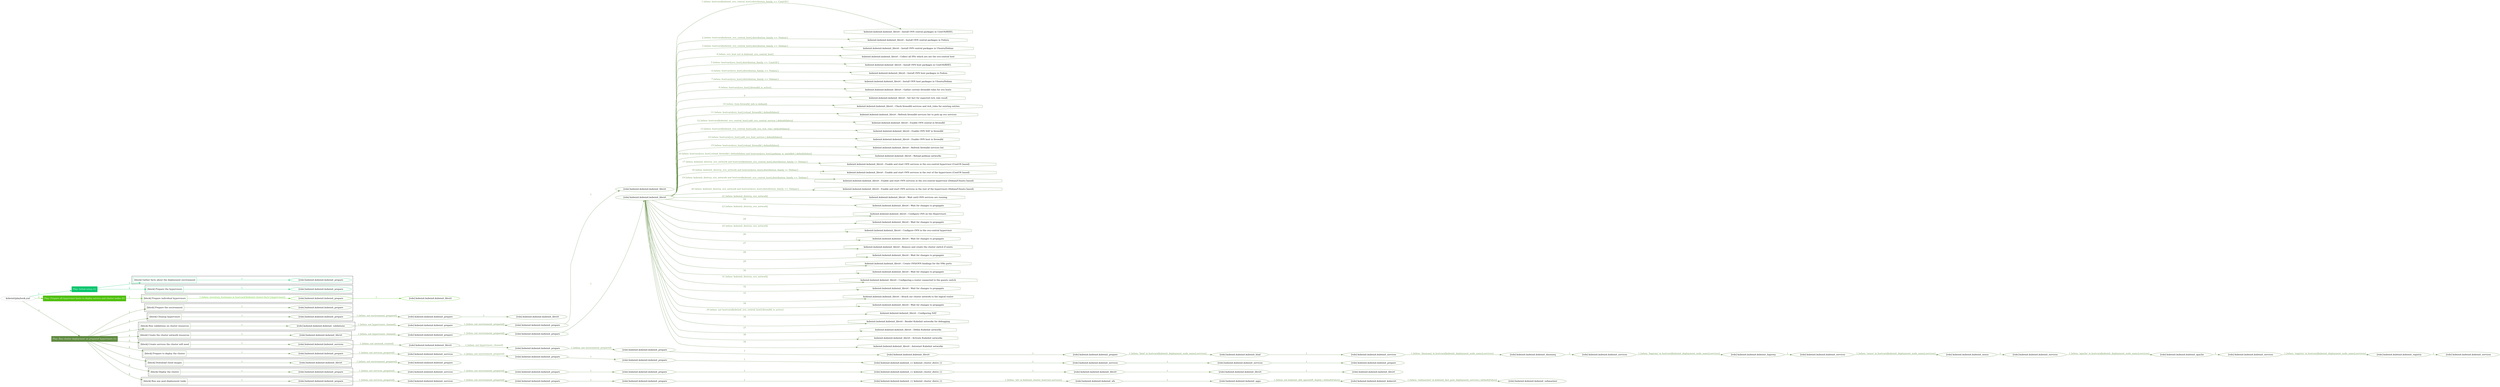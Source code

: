 digraph {
	graph [concentrate=true ordering=in rankdir=LR ratio=fill]
	edge [esep=5 sep=10]
	"kubeinit/playbook.yml" [id=root_node style=dotted]
	play_d3c96c09 [label="Play: Initial setup (1)" color="#07c56d" fontcolor="#ffffff" id=play_d3c96c09 shape=box style=filled tooltip=localhost]
	"kubeinit/playbook.yml" -> play_d3c96c09 [label="1 " color="#07c56d" fontcolor="#07c56d" id=edge_698575ff labeltooltip="1 " tooltip="1 "]
	subgraph "kubeinit.kubeinit.kubeinit_prepare" {
		role_464da377 [label="[role] kubeinit.kubeinit.kubeinit_prepare" color="#07c56d" id=role_464da377 tooltip="kubeinit.kubeinit.kubeinit_prepare"]
	}
	subgraph "kubeinit.kubeinit.kubeinit_prepare" {
		role_6f142856 [label="[role] kubeinit.kubeinit.kubeinit_prepare" color="#07c56d" id=role_6f142856 tooltip="kubeinit.kubeinit.kubeinit_prepare"]
	}
	subgraph "Play: Initial setup (1)" {
		play_d3c96c09 -> block_9b4b9b93 [label=1 color="#07c56d" fontcolor="#07c56d" id=edge_534a4431 labeltooltip=1 tooltip=1]
		subgraph cluster_block_9b4b9b93 {
			block_9b4b9b93 [label="[block] Gather facts about the deployment environment" color="#07c56d" id=block_9b4b9b93 labeltooltip="Gather facts about the deployment environment" shape=box tooltip="Gather facts about the deployment environment"]
			block_9b4b9b93 -> role_464da377 [label="1 " color="#07c56d" fontcolor="#07c56d" id=edge_f3578055 labeltooltip="1 " tooltip="1 "]
		}
		play_d3c96c09 -> block_495aad06 [label=2 color="#07c56d" fontcolor="#07c56d" id=edge_7556bae7 labeltooltip=2 tooltip=2]
		subgraph cluster_block_495aad06 {
			block_495aad06 [label="[block] Prepare the hypervisors" color="#07c56d" id=block_495aad06 labeltooltip="Prepare the hypervisors" shape=box tooltip="Prepare the hypervisors"]
			block_495aad06 -> role_6f142856 [label="1 " color="#07c56d" fontcolor="#07c56d" id=edge_bf11be8d labeltooltip="1 " tooltip="1 "]
		}
	}
	play_9e27793d [label="Play: Prepare all hypervisor hosts to deploy service and cluster nodes (0)" color="#4fc00c" fontcolor="#ffffff" id=play_9e27793d shape=box style=filled tooltip="Play: Prepare all hypervisor hosts to deploy service and cluster nodes (0)"]
	"kubeinit/playbook.yml" -> play_9e27793d [label="2 " color="#4fc00c" fontcolor="#4fc00c" id=edge_cb8678f6 labeltooltip="2 " tooltip="2 "]
	subgraph "kubeinit.kubeinit.kubeinit_libvirt" {
		role_50c7b80f [label="[role] kubeinit.kubeinit.kubeinit_libvirt" color="#4fc00c" id=role_50c7b80f tooltip="kubeinit.kubeinit.kubeinit_libvirt"]
	}
	subgraph "kubeinit.kubeinit.kubeinit_prepare" {
		role_7ae6b69f [label="[role] kubeinit.kubeinit.kubeinit_prepare" color="#4fc00c" id=role_7ae6b69f tooltip="kubeinit.kubeinit.kubeinit_prepare"]
		role_7ae6b69f -> role_50c7b80f [label="1 " color="#4fc00c" fontcolor="#4fc00c" id=edge_cd503cf6 labeltooltip="1 " tooltip="1 "]
	}
	subgraph "Play: Prepare all hypervisor hosts to deploy service and cluster nodes (0)" {
		play_9e27793d -> block_3cb17436 [label=1 color="#4fc00c" fontcolor="#4fc00c" id=edge_78605dc2 labeltooltip=1 tooltip=1]
		subgraph cluster_block_3cb17436 {
			block_3cb17436 [label="[block] Prepare individual hypervisors" color="#4fc00c" id=block_3cb17436 labeltooltip="Prepare individual hypervisors" shape=box tooltip="Prepare individual hypervisors"]
			block_3cb17436 -> role_7ae6b69f [label="1 [when: inventory_hostname in hostvars['kubeinit-cluster-facts'].hypervisors]" color="#4fc00c" fontcolor="#4fc00c" id=edge_bcc48883 labeltooltip="1 [when: inventory_hostname in hostvars['kubeinit-cluster-facts'].hypervisors]" tooltip="1 [when: inventory_hostname in hostvars['kubeinit-cluster-facts'].hypervisors]"]
		}
	}
	play_62de7cb2 [label="Play: Run cluster deployment on prepared hypervisors (1)" color="#608b41" fontcolor="#ffffff" id=play_62de7cb2 shape=box style=filled tooltip=localhost]
	"kubeinit/playbook.yml" -> play_62de7cb2 [label="3 " color="#608b41" fontcolor="#608b41" id=edge_e6ed038d labeltooltip="3 " tooltip="3 "]
	subgraph "kubeinit.kubeinit.kubeinit_prepare" {
		role_c208ab70 [label="[role] kubeinit.kubeinit.kubeinit_prepare" color="#608b41" id=role_c208ab70 tooltip="kubeinit.kubeinit.kubeinit_prepare"]
	}
	subgraph "kubeinit.kubeinit.kubeinit_libvirt" {
		role_90e8cf92 [label="[role] kubeinit.kubeinit.kubeinit_libvirt" color="#608b41" id=role_90e8cf92 tooltip="kubeinit.kubeinit.kubeinit_libvirt"]
	}
	subgraph "kubeinit.kubeinit.kubeinit_prepare" {
		role_bf225701 [label="[role] kubeinit.kubeinit.kubeinit_prepare" color="#608b41" id=role_bf225701 tooltip="kubeinit.kubeinit.kubeinit_prepare"]
		role_bf225701 -> role_90e8cf92 [label="1 " color="#608b41" fontcolor="#608b41" id=edge_6b809881 labeltooltip="1 " tooltip="1 "]
	}
	subgraph "kubeinit.kubeinit.kubeinit_prepare" {
		role_78480f6d [label="[role] kubeinit.kubeinit.kubeinit_prepare" color="#608b41" id=role_78480f6d tooltip="kubeinit.kubeinit.kubeinit_prepare"]
		role_78480f6d -> role_bf225701 [label="1 [when: not environment_prepared]" color="#608b41" fontcolor="#608b41" id=edge_2adfccd3 labeltooltip="1 [when: not environment_prepared]" tooltip="1 [when: not environment_prepared]"]
	}
	subgraph "kubeinit.kubeinit.kubeinit_libvirt" {
		role_34fc82ce [label="[role] kubeinit.kubeinit.kubeinit_libvirt" color="#608b41" id=role_34fc82ce tooltip="kubeinit.kubeinit.kubeinit_libvirt"]
	}
	subgraph "kubeinit.kubeinit.kubeinit_prepare" {
		role_61caec04 [label="[role] kubeinit.kubeinit.kubeinit_prepare" color="#608b41" id=role_61caec04 tooltip="kubeinit.kubeinit.kubeinit_prepare"]
		role_61caec04 -> role_34fc82ce [label="1 " color="#608b41" fontcolor="#608b41" id=edge_9a23e571 labeltooltip="1 " tooltip="1 "]
	}
	subgraph "kubeinit.kubeinit.kubeinit_prepare" {
		role_75617e47 [label="[role] kubeinit.kubeinit.kubeinit_prepare" color="#608b41" id=role_75617e47 tooltip="kubeinit.kubeinit.kubeinit_prepare"]
		role_75617e47 -> role_61caec04 [label="1 [when: not environment_prepared]" color="#608b41" fontcolor="#608b41" id=edge_679bfc54 labeltooltip="1 [when: not environment_prepared]" tooltip="1 [when: not environment_prepared]"]
	}
	subgraph "kubeinit.kubeinit.kubeinit_validations" {
		role_d13c2f7e [label="[role] kubeinit.kubeinit.kubeinit_validations" color="#608b41" id=role_d13c2f7e tooltip="kubeinit.kubeinit.kubeinit_validations"]
		role_d13c2f7e -> role_75617e47 [label="1 [when: not hypervisors_cleaned]" color="#608b41" fontcolor="#608b41" id=edge_7394a51c labeltooltip="1 [when: not hypervisors_cleaned]" tooltip="1 [when: not hypervisors_cleaned]"]
	}
	subgraph "kubeinit.kubeinit.kubeinit_libvirt" {
		role_ef6477b0 [label="[role] kubeinit.kubeinit.kubeinit_libvirt" color="#608b41" id=role_ef6477b0 tooltip="kubeinit.kubeinit.kubeinit_libvirt"]
		task_6555d2fd [label="kubeinit.kubeinit.kubeinit_libvirt : Install OVN central packages in CentOS/RHEL" color="#608b41" id=task_6555d2fd shape=octagon tooltip="kubeinit.kubeinit.kubeinit_libvirt : Install OVN central packages in CentOS/RHEL"]
		role_ef6477b0 -> task_6555d2fd [label="1 [when: hostvars[kubeinit_ovn_central_host].distribution_family == 'CentOS']" color="#608b41" fontcolor="#608b41" id=edge_b8205115 labeltooltip="1 [when: hostvars[kubeinit_ovn_central_host].distribution_family == 'CentOS']" tooltip="1 [when: hostvars[kubeinit_ovn_central_host].distribution_family == 'CentOS']"]
		task_002434c0 [label="kubeinit.kubeinit.kubeinit_libvirt : Install OVN central packages in Fedora" color="#608b41" id=task_002434c0 shape=octagon tooltip="kubeinit.kubeinit.kubeinit_libvirt : Install OVN central packages in Fedora"]
		role_ef6477b0 -> task_002434c0 [label="2 [when: hostvars[kubeinit_ovn_central_host].distribution_family == 'Fedora']" color="#608b41" fontcolor="#608b41" id=edge_14067a31 labeltooltip="2 [when: hostvars[kubeinit_ovn_central_host].distribution_family == 'Fedora']" tooltip="2 [when: hostvars[kubeinit_ovn_central_host].distribution_family == 'Fedora']"]
		task_b8700630 [label="kubeinit.kubeinit.kubeinit_libvirt : Install OVN central packages in Ubuntu/Debian" color="#608b41" id=task_b8700630 shape=octagon tooltip="kubeinit.kubeinit.kubeinit_libvirt : Install OVN central packages in Ubuntu/Debian"]
		role_ef6477b0 -> task_b8700630 [label="3 [when: hostvars[kubeinit_ovn_central_host].distribution_family == 'Debian']" color="#608b41" fontcolor="#608b41" id=edge_88f21c49 labeltooltip="3 [when: hostvars[kubeinit_ovn_central_host].distribution_family == 'Debian']" tooltip="3 [when: hostvars[kubeinit_ovn_central_host].distribution_family == 'Debian']"]
		task_8a0eef0d [label="kubeinit.kubeinit.kubeinit_libvirt : Collect all HVs which are not the ovn-central host" color="#608b41" id=task_8a0eef0d shape=octagon tooltip="kubeinit.kubeinit.kubeinit_libvirt : Collect all HVs which are not the ovn-central host"]
		role_ef6477b0 -> task_8a0eef0d [label="4 [when: ovn_host not in kubeinit_ovn_central_host]" color="#608b41" fontcolor="#608b41" id=edge_7eabaafa labeltooltip="4 [when: ovn_host not in kubeinit_ovn_central_host]" tooltip="4 [when: ovn_host not in kubeinit_ovn_central_host]"]
		task_21aa84aa [label="kubeinit.kubeinit.kubeinit_libvirt : Install OVN host packages in CentOS/RHEL" color="#608b41" id=task_21aa84aa shape=octagon tooltip="kubeinit.kubeinit.kubeinit_libvirt : Install OVN host packages in CentOS/RHEL"]
		role_ef6477b0 -> task_21aa84aa [label="5 [when: hostvars[ovn_host].distribution_family == 'CentOS']" color="#608b41" fontcolor="#608b41" id=edge_98287051 labeltooltip="5 [when: hostvars[ovn_host].distribution_family == 'CentOS']" tooltip="5 [when: hostvars[ovn_host].distribution_family == 'CentOS']"]
		task_e4d5d4a7 [label="kubeinit.kubeinit.kubeinit_libvirt : Install OVN host packages in Fedora" color="#608b41" id=task_e4d5d4a7 shape=octagon tooltip="kubeinit.kubeinit.kubeinit_libvirt : Install OVN host packages in Fedora"]
		role_ef6477b0 -> task_e4d5d4a7 [label="6 [when: hostvars[ovn_host].distribution_family == 'Fedora']" color="#608b41" fontcolor="#608b41" id=edge_80420776 labeltooltip="6 [when: hostvars[ovn_host].distribution_family == 'Fedora']" tooltip="6 [when: hostvars[ovn_host].distribution_family == 'Fedora']"]
		task_3875a7d5 [label="kubeinit.kubeinit.kubeinit_libvirt : Install OVN host packages in Ubuntu/Debian" color="#608b41" id=task_3875a7d5 shape=octagon tooltip="kubeinit.kubeinit.kubeinit_libvirt : Install OVN host packages in Ubuntu/Debian"]
		role_ef6477b0 -> task_3875a7d5 [label="7 [when: hostvars[ovn_host].distribution_family == 'Debian']" color="#608b41" fontcolor="#608b41" id=edge_9271cd56 labeltooltip="7 [when: hostvars[ovn_host].distribution_family == 'Debian']" tooltip="7 [when: hostvars[ovn_host].distribution_family == 'Debian']"]
		task_02382adf [label="kubeinit.kubeinit.kubeinit_libvirt : Gather current firewalld rules for ovn hosts" color="#608b41" id=task_02382adf shape=octagon tooltip="kubeinit.kubeinit.kubeinit_libvirt : Gather current firewalld rules for ovn hosts"]
		role_ef6477b0 -> task_02382adf [label="8 [when: hostvars[ovn_host].firewalld_is_active]" color="#608b41" fontcolor="#608b41" id=edge_fc863c44 labeltooltip="8 [when: hostvars[ovn_host].firewalld_is_active]" tooltip="8 [when: hostvars[ovn_host].firewalld_is_active]"]
		task_a7117fd8 [label="kubeinit.kubeinit.kubeinit_libvirt : Set fact for expected rich_rule result" color="#608b41" id=task_a7117fd8 shape=octagon tooltip="kubeinit.kubeinit.kubeinit_libvirt : Set fact for expected rich_rule result"]
		role_ef6477b0 -> task_a7117fd8 [label="9 " color="#608b41" fontcolor="#608b41" id=edge_7476e873 labeltooltip="9 " tooltip="9 "]
		task_f72644c1 [label="kubeinit.kubeinit.kubeinit_libvirt : Check firewalld services and rich_rules for existing entries" color="#608b41" id=task_f72644c1 shape=octagon tooltip="kubeinit.kubeinit.kubeinit_libvirt : Check firewalld services and rich_rules for existing entries"]
		role_ef6477b0 -> task_f72644c1 [label="10 [when: item.firewalld_info is defined]" color="#608b41" fontcolor="#608b41" id=edge_7561420d labeltooltip="10 [when: item.firewalld_info is defined]" tooltip="10 [when: item.firewalld_info is defined]"]
		task_0832413d [label="kubeinit.kubeinit.kubeinit_libvirt : Refresh firewalld services list to pick up ovn services" color="#608b41" id=task_0832413d shape=octagon tooltip="kubeinit.kubeinit.kubeinit_libvirt : Refresh firewalld services list to pick up ovn services"]
		role_ef6477b0 -> task_0832413d [label="11 [when: hostvars[ovn_host].reload_firewalld | default(false)]" color="#608b41" fontcolor="#608b41" id=edge_2ce80161 labeltooltip="11 [when: hostvars[ovn_host].reload_firewalld | default(false)]" tooltip="11 [when: hostvars[ovn_host].reload_firewalld | default(false)]"]
		task_197633b6 [label="kubeinit.kubeinit.kubeinit_libvirt : Enable OVN central in firewalld" color="#608b41" id=task_197633b6 shape=octagon tooltip="kubeinit.kubeinit.kubeinit_libvirt : Enable OVN central in firewalld"]
		role_ef6477b0 -> task_197633b6 [label="12 [when: hostvars[kubeinit_ovn_central_host].add_ovn_central_service | default(false)]" color="#608b41" fontcolor="#608b41" id=edge_eba31cf6 labeltooltip="12 [when: hostvars[kubeinit_ovn_central_host].add_ovn_central_service | default(false)]" tooltip="12 [when: hostvars[kubeinit_ovn_central_host].add_ovn_central_service | default(false)]"]
		task_d657c296 [label="kubeinit.kubeinit.kubeinit_libvirt : Enable OVN NAT in firewalld" color="#608b41" id=task_d657c296 shape=octagon tooltip="kubeinit.kubeinit.kubeinit_libvirt : Enable OVN NAT in firewalld"]
		role_ef6477b0 -> task_d657c296 [label="13 [when: hostvars[kubeinit_ovn_central_host].add_ovn_rich_rule | default(false)]" color="#608b41" fontcolor="#608b41" id=edge_62fd86c1 labeltooltip="13 [when: hostvars[kubeinit_ovn_central_host].add_ovn_rich_rule | default(false)]" tooltip="13 [when: hostvars[kubeinit_ovn_central_host].add_ovn_rich_rule | default(false)]"]
		task_96dcb20a [label="kubeinit.kubeinit.kubeinit_libvirt : Enable OVN host in firewalld" color="#608b41" id=task_96dcb20a shape=octagon tooltip="kubeinit.kubeinit.kubeinit_libvirt : Enable OVN host in firewalld"]
		role_ef6477b0 -> task_96dcb20a [label="14 [when: hostvars[ovn_host].add_ovn_host_service | default(false)]" color="#608b41" fontcolor="#608b41" id=edge_abb0b42a labeltooltip="14 [when: hostvars[ovn_host].add_ovn_host_service | default(false)]" tooltip="14 [when: hostvars[ovn_host].add_ovn_host_service | default(false)]"]
		task_39103f70 [label="kubeinit.kubeinit.kubeinit_libvirt : Refresh firewalld services list" color="#608b41" id=task_39103f70 shape=octagon tooltip="kubeinit.kubeinit.kubeinit_libvirt : Refresh firewalld services list"]
		role_ef6477b0 -> task_39103f70 [label="15 [when: hostvars[ovn_host].reload_firewalld | default(false)]" color="#608b41" fontcolor="#608b41" id=edge_11548839 labeltooltip="15 [when: hostvars[ovn_host].reload_firewalld | default(false)]" tooltip="15 [when: hostvars[ovn_host].reload_firewalld | default(false)]"]
		task_d3225308 [label="kubeinit.kubeinit.kubeinit_libvirt : Reload podman networks" color="#608b41" id=task_d3225308 shape=octagon tooltip="kubeinit.kubeinit.kubeinit_libvirt : Reload podman networks"]
		role_ef6477b0 -> task_d3225308 [label="16 [when: hostvars[ovn_host].reload_firewalld | default(false) and hostvars[ovn_host].podman_is_installed | default(false)]" color="#608b41" fontcolor="#608b41" id=edge_1466ebc0 labeltooltip="16 [when: hostvars[ovn_host].reload_firewalld | default(false) and hostvars[ovn_host].podman_is_installed | default(false)]" tooltip="16 [when: hostvars[ovn_host].reload_firewalld | default(false) and hostvars[ovn_host].podman_is_installed | default(false)]"]
		task_2cd4e77b [label="kubeinit.kubeinit.kubeinit_libvirt : Enable and start OVN services in the ovn-central hypervisor (CentOS based)" color="#608b41" id=task_2cd4e77b shape=octagon tooltip="kubeinit.kubeinit.kubeinit_libvirt : Enable and start OVN services in the ovn-central hypervisor (CentOS based)"]
		role_ef6477b0 -> task_2cd4e77b [label="17 [when: kubeinit_destroy_ovn_network and hostvars[kubeinit_ovn_central_host].distribution_family != 'Debian']" color="#608b41" fontcolor="#608b41" id=edge_36972c7a labeltooltip="17 [when: kubeinit_destroy_ovn_network and hostvars[kubeinit_ovn_central_host].distribution_family != 'Debian']" tooltip="17 [when: kubeinit_destroy_ovn_network and hostvars[kubeinit_ovn_central_host].distribution_family != 'Debian']"]
		task_962da7ef [label="kubeinit.kubeinit.kubeinit_libvirt : Enable and start OVN services in the rest of the hypervisors (CentOS based)" color="#608b41" id=task_962da7ef shape=octagon tooltip="kubeinit.kubeinit.kubeinit_libvirt : Enable and start OVN services in the rest of the hypervisors (CentOS based)"]
		role_ef6477b0 -> task_962da7ef [label="18 [when: kubeinit_destroy_ovn_network and hostvars[ovn_host].distribution_family != 'Debian']" color="#608b41" fontcolor="#608b41" id=edge_e3b6c4c3 labeltooltip="18 [when: kubeinit_destroy_ovn_network and hostvars[ovn_host].distribution_family != 'Debian']" tooltip="18 [when: kubeinit_destroy_ovn_network and hostvars[ovn_host].distribution_family != 'Debian']"]
		task_3e64ef92 [label="kubeinit.kubeinit.kubeinit_libvirt : Enable and start OVN services in the ovn-central hypervisor (Debian/Ubuntu based)" color="#608b41" id=task_3e64ef92 shape=octagon tooltip="kubeinit.kubeinit.kubeinit_libvirt : Enable and start OVN services in the ovn-central hypervisor (Debian/Ubuntu based)"]
		role_ef6477b0 -> task_3e64ef92 [label="19 [when: kubeinit_destroy_ovn_network and hostvars[kubeinit_ovn_central_host].distribution_family == 'Debian']" color="#608b41" fontcolor="#608b41" id=edge_be79fc01 labeltooltip="19 [when: kubeinit_destroy_ovn_network and hostvars[kubeinit_ovn_central_host].distribution_family == 'Debian']" tooltip="19 [when: kubeinit_destroy_ovn_network and hostvars[kubeinit_ovn_central_host].distribution_family == 'Debian']"]
		task_29d42af1 [label="kubeinit.kubeinit.kubeinit_libvirt : Enable and start OVN services in the rest of the hypervisors (Debian/Ubuntu based)" color="#608b41" id=task_29d42af1 shape=octagon tooltip="kubeinit.kubeinit.kubeinit_libvirt : Enable and start OVN services in the rest of the hypervisors (Debian/Ubuntu based)"]
		role_ef6477b0 -> task_29d42af1 [label="20 [when: kubeinit_destroy_ovn_network and hostvars[ovn_host].distribution_family == 'Debian']" color="#608b41" fontcolor="#608b41" id=edge_d522c9ab labeltooltip="20 [when: kubeinit_destroy_ovn_network and hostvars[ovn_host].distribution_family == 'Debian']" tooltip="20 [when: kubeinit_destroy_ovn_network and hostvars[ovn_host].distribution_family == 'Debian']"]
		task_093f40f0 [label="kubeinit.kubeinit.kubeinit_libvirt : Wait until OVN services are running" color="#608b41" id=task_093f40f0 shape=octagon tooltip="kubeinit.kubeinit.kubeinit_libvirt : Wait until OVN services are running"]
		role_ef6477b0 -> task_093f40f0 [label="21 [when: kubeinit_destroy_ovn_network]" color="#608b41" fontcolor="#608b41" id=edge_57ac498c labeltooltip="21 [when: kubeinit_destroy_ovn_network]" tooltip="21 [when: kubeinit_destroy_ovn_network]"]
		task_c3171e10 [label="kubeinit.kubeinit.kubeinit_libvirt : Wait for changes to propagate" color="#608b41" id=task_c3171e10 shape=octagon tooltip="kubeinit.kubeinit.kubeinit_libvirt : Wait for changes to propagate"]
		role_ef6477b0 -> task_c3171e10 [label="22 " color="#608b41" fontcolor="#608b41" id=edge_b39d0224 labeltooltip="22 " tooltip="22 "]
		task_97374a01 [label="kubeinit.kubeinit.kubeinit_libvirt : Configure OVS on the Hypervisors" color="#608b41" id=task_97374a01 shape=octagon tooltip="kubeinit.kubeinit.kubeinit_libvirt : Configure OVS on the Hypervisors"]
		role_ef6477b0 -> task_97374a01 [label="23 [when: kubeinit_destroy_ovn_network]" color="#608b41" fontcolor="#608b41" id=edge_4f6eb7e9 labeltooltip="23 [when: kubeinit_destroy_ovn_network]" tooltip="23 [when: kubeinit_destroy_ovn_network]"]
		task_a4a22fb1 [label="kubeinit.kubeinit.kubeinit_libvirt : Wait for changes to propagate" color="#608b41" id=task_a4a22fb1 shape=octagon tooltip="kubeinit.kubeinit.kubeinit_libvirt : Wait for changes to propagate"]
		role_ef6477b0 -> task_a4a22fb1 [label="24 " color="#608b41" fontcolor="#608b41" id=edge_b83fc540 labeltooltip="24 " tooltip="24 "]
		task_0c6e7c4d [label="kubeinit.kubeinit.kubeinit_libvirt : Configure OVN in the ovn-central hypervisor" color="#608b41" id=task_0c6e7c4d shape=octagon tooltip="kubeinit.kubeinit.kubeinit_libvirt : Configure OVN in the ovn-central hypervisor"]
		role_ef6477b0 -> task_0c6e7c4d [label="25 [when: kubeinit_destroy_ovn_network]" color="#608b41" fontcolor="#608b41" id=edge_7682ef42 labeltooltip="25 [when: kubeinit_destroy_ovn_network]" tooltip="25 [when: kubeinit_destroy_ovn_network]"]
		task_ef5d3509 [label="kubeinit.kubeinit.kubeinit_libvirt : Wait for changes to propagate" color="#608b41" id=task_ef5d3509 shape=octagon tooltip="kubeinit.kubeinit.kubeinit_libvirt : Wait for changes to propagate"]
		role_ef6477b0 -> task_ef5d3509 [label="26 " color="#608b41" fontcolor="#608b41" id=edge_3cd845b5 labeltooltip="26 " tooltip="26 "]
		task_be0495fb [label="kubeinit.kubeinit.kubeinit_libvirt : Remove and create the cluster switch if exists" color="#608b41" id=task_be0495fb shape=octagon tooltip="kubeinit.kubeinit.kubeinit_libvirt : Remove and create the cluster switch if exists"]
		role_ef6477b0 -> task_be0495fb [label="27 " color="#608b41" fontcolor="#608b41" id=edge_559f032a labeltooltip="27 " tooltip="27 "]
		task_735962ed [label="kubeinit.kubeinit.kubeinit_libvirt : Wait for changes to propagate" color="#608b41" id=task_735962ed shape=octagon tooltip="kubeinit.kubeinit.kubeinit_libvirt : Wait for changes to propagate"]
		role_ef6477b0 -> task_735962ed [label="28 " color="#608b41" fontcolor="#608b41" id=edge_5133488f labeltooltip="28 " tooltip="28 "]
		task_37f78788 [label="kubeinit.kubeinit.kubeinit_libvirt : Create OVS/OVN bindings for the VMs ports" color="#608b41" id=task_37f78788 shape=octagon tooltip="kubeinit.kubeinit.kubeinit_libvirt : Create OVS/OVN bindings for the VMs ports"]
		role_ef6477b0 -> task_37f78788 [label="29 " color="#608b41" fontcolor="#608b41" id=edge_77937dcf labeltooltip="29 " tooltip="29 "]
		task_7d1b9d83 [label="kubeinit.kubeinit.kubeinit_libvirt : Wait for changes to propagate" color="#608b41" id=task_7d1b9d83 shape=octagon tooltip="kubeinit.kubeinit.kubeinit_libvirt : Wait for changes to propagate"]
		role_ef6477b0 -> task_7d1b9d83 [label="30 " color="#608b41" fontcolor="#608b41" id=edge_a1c828da labeltooltip="30 " tooltip="30 "]
		task_4617fd9b [label="kubeinit.kubeinit.kubeinit_libvirt : Configuring a router connected to the guests switch" color="#608b41" id=task_4617fd9b shape=octagon tooltip="kubeinit.kubeinit.kubeinit_libvirt : Configuring a router connected to the guests switch"]
		role_ef6477b0 -> task_4617fd9b [label="31 [when: kubeinit_destroy_ovn_network]" color="#608b41" fontcolor="#608b41" id=edge_99d98b04 labeltooltip="31 [when: kubeinit_destroy_ovn_network]" tooltip="31 [when: kubeinit_destroy_ovn_network]"]
		task_71dd4422 [label="kubeinit.kubeinit.kubeinit_libvirt : Wait for changes to propagate" color="#608b41" id=task_71dd4422 shape=octagon tooltip="kubeinit.kubeinit.kubeinit_libvirt : Wait for changes to propagate"]
		role_ef6477b0 -> task_71dd4422 [label="32 " color="#608b41" fontcolor="#608b41" id=edge_91ade261 labeltooltip="32 " tooltip="32 "]
		task_167a3663 [label="kubeinit.kubeinit.kubeinit_libvirt : Attach our cluster network to the logical router" color="#608b41" id=task_167a3663 shape=octagon tooltip="kubeinit.kubeinit.kubeinit_libvirt : Attach our cluster network to the logical router"]
		role_ef6477b0 -> task_167a3663 [label="33 " color="#608b41" fontcolor="#608b41" id=edge_3662aa9a labeltooltip="33 " tooltip="33 "]
		task_0ba158c7 [label="kubeinit.kubeinit.kubeinit_libvirt : Wait for changes to propagate" color="#608b41" id=task_0ba158c7 shape=octagon tooltip="kubeinit.kubeinit.kubeinit_libvirt : Wait for changes to propagate"]
		role_ef6477b0 -> task_0ba158c7 [label="34 " color="#608b41" fontcolor="#608b41" id=edge_a7d402c1 labeltooltip="34 " tooltip="34 "]
		task_37e1e8cb [label="kubeinit.kubeinit.kubeinit_libvirt : Configuring NAT" color="#608b41" id=task_37e1e8cb shape=octagon tooltip="kubeinit.kubeinit.kubeinit_libvirt : Configuring NAT"]
		role_ef6477b0 -> task_37e1e8cb [label="35 [when: not hostvars[kubeinit_ovn_central_host].firewalld_is_active]" color="#608b41" fontcolor="#608b41" id=edge_fc20a083 labeltooltip="35 [when: not hostvars[kubeinit_ovn_central_host].firewalld_is_active]" tooltip="35 [when: not hostvars[kubeinit_ovn_central_host].firewalld_is_active]"]
		task_2b3003e2 [label="kubeinit.kubeinit.kubeinit_libvirt : Render KubeInit networks for debugging" color="#608b41" id=task_2b3003e2 shape=octagon tooltip="kubeinit.kubeinit.kubeinit_libvirt : Render KubeInit networks for debugging"]
		role_ef6477b0 -> task_2b3003e2 [label="36 " color="#608b41" fontcolor="#608b41" id=edge_6585210d labeltooltip="36 " tooltip="36 "]
		task_2441ac7c [label="kubeinit.kubeinit.kubeinit_libvirt : Define KubeInit networks" color="#608b41" id=task_2441ac7c shape=octagon tooltip="kubeinit.kubeinit.kubeinit_libvirt : Define KubeInit networks"]
		role_ef6477b0 -> task_2441ac7c [label="37 " color="#608b41" fontcolor="#608b41" id=edge_d5cd596c labeltooltip="37 " tooltip="37 "]
		task_e3652b1b [label="kubeinit.kubeinit.kubeinit_libvirt : Activate KubeInit networks" color="#608b41" id=task_e3652b1b shape=octagon tooltip="kubeinit.kubeinit.kubeinit_libvirt : Activate KubeInit networks"]
		role_ef6477b0 -> task_e3652b1b [label="38 " color="#608b41" fontcolor="#608b41" id=edge_02301115 labeltooltip="38 " tooltip="38 "]
		task_2df91b89 [label="kubeinit.kubeinit.kubeinit_libvirt : Autostart KubeInit networks" color="#608b41" id=task_2df91b89 shape=octagon tooltip="kubeinit.kubeinit.kubeinit_libvirt : Autostart KubeInit networks"]
		role_ef6477b0 -> task_2df91b89 [label="39 " color="#608b41" fontcolor="#608b41" id=edge_377593aa labeltooltip="39 " tooltip="39 "]
	}
	subgraph "kubeinit.kubeinit.kubeinit_prepare" {
		role_3088afea [label="[role] kubeinit.kubeinit.kubeinit_prepare" color="#608b41" id=role_3088afea tooltip="kubeinit.kubeinit.kubeinit_prepare"]
		role_3088afea -> role_ef6477b0 [label="1 " color="#608b41" fontcolor="#608b41" id=edge_be8bbca4 labeltooltip="1 " tooltip="1 "]
	}
	subgraph "kubeinit.kubeinit.kubeinit_prepare" {
		role_a9e6d5a5 [label="[role] kubeinit.kubeinit.kubeinit_prepare" color="#608b41" id=role_a9e6d5a5 tooltip="kubeinit.kubeinit.kubeinit_prepare"]
		role_a9e6d5a5 -> role_3088afea [label="1 [when: not environment_prepared]" color="#608b41" fontcolor="#608b41" id=edge_25c898ce labeltooltip="1 [when: not environment_prepared]" tooltip="1 [when: not environment_prepared]"]
	}
	subgraph "kubeinit.kubeinit.kubeinit_libvirt" {
		role_0bf74db9 [label="[role] kubeinit.kubeinit.kubeinit_libvirt" color="#608b41" id=role_0bf74db9 tooltip="kubeinit.kubeinit.kubeinit_libvirt"]
		role_0bf74db9 -> role_a9e6d5a5 [label="1 [when: not hypervisors_cleaned]" color="#608b41" fontcolor="#608b41" id=edge_edea4584 labeltooltip="1 [when: not hypervisors_cleaned]" tooltip="1 [when: not hypervisors_cleaned]"]
	}
	subgraph "kubeinit.kubeinit.kubeinit_services" {
		role_b930044a [label="[role] kubeinit.kubeinit.kubeinit_services" color="#608b41" id=role_b930044a tooltip="kubeinit.kubeinit.kubeinit_services"]
	}
	subgraph "kubeinit.kubeinit.kubeinit_registry" {
		role_a6b81f58 [label="[role] kubeinit.kubeinit.kubeinit_registry" color="#608b41" id=role_a6b81f58 tooltip="kubeinit.kubeinit.kubeinit_registry"]
		role_a6b81f58 -> role_b930044a [label="1 " color="#608b41" fontcolor="#608b41" id=edge_40763e36 labeltooltip="1 " tooltip="1 "]
	}
	subgraph "kubeinit.kubeinit.kubeinit_services" {
		role_78ddb0a1 [label="[role] kubeinit.kubeinit.kubeinit_services" color="#608b41" id=role_78ddb0a1 tooltip="kubeinit.kubeinit.kubeinit_services"]
		role_78ddb0a1 -> role_a6b81f58 [label="1 [when: 'registry' in hostvars[kubeinit_deployment_node_name].services]" color="#608b41" fontcolor="#608b41" id=edge_8c162c7c labeltooltip="1 [when: 'registry' in hostvars[kubeinit_deployment_node_name].services]" tooltip="1 [when: 'registry' in hostvars[kubeinit_deployment_node_name].services]"]
	}
	subgraph "kubeinit.kubeinit.kubeinit_apache" {
		role_96e21480 [label="[role] kubeinit.kubeinit.kubeinit_apache" color="#608b41" id=role_96e21480 tooltip="kubeinit.kubeinit.kubeinit_apache"]
		role_96e21480 -> role_78ddb0a1 [label="1 " color="#608b41" fontcolor="#608b41" id=edge_64759b0c labeltooltip="1 " tooltip="1 "]
	}
	subgraph "kubeinit.kubeinit.kubeinit_services" {
		role_13354065 [label="[role] kubeinit.kubeinit.kubeinit_services" color="#608b41" id=role_13354065 tooltip="kubeinit.kubeinit.kubeinit_services"]
		role_13354065 -> role_96e21480 [label="1 [when: 'apache' in hostvars[kubeinit_deployment_node_name].services]" color="#608b41" fontcolor="#608b41" id=edge_beddc959 labeltooltip="1 [when: 'apache' in hostvars[kubeinit_deployment_node_name].services]" tooltip="1 [when: 'apache' in hostvars[kubeinit_deployment_node_name].services]"]
	}
	subgraph "kubeinit.kubeinit.kubeinit_nexus" {
		role_3b2d98fd [label="[role] kubeinit.kubeinit.kubeinit_nexus" color="#608b41" id=role_3b2d98fd tooltip="kubeinit.kubeinit.kubeinit_nexus"]
		role_3b2d98fd -> role_13354065 [label="1 " color="#608b41" fontcolor="#608b41" id=edge_68aac083 labeltooltip="1 " tooltip="1 "]
	}
	subgraph "kubeinit.kubeinit.kubeinit_services" {
		role_f62dd72b [label="[role] kubeinit.kubeinit.kubeinit_services" color="#608b41" id=role_f62dd72b tooltip="kubeinit.kubeinit.kubeinit_services"]
		role_f62dd72b -> role_3b2d98fd [label="1 [when: 'nexus' in hostvars[kubeinit_deployment_node_name].services]" color="#608b41" fontcolor="#608b41" id=edge_f24393d7 labeltooltip="1 [when: 'nexus' in hostvars[kubeinit_deployment_node_name].services]" tooltip="1 [when: 'nexus' in hostvars[kubeinit_deployment_node_name].services]"]
	}
	subgraph "kubeinit.kubeinit.kubeinit_haproxy" {
		role_949f2c8f [label="[role] kubeinit.kubeinit.kubeinit_haproxy" color="#608b41" id=role_949f2c8f tooltip="kubeinit.kubeinit.kubeinit_haproxy"]
		role_949f2c8f -> role_f62dd72b [label="1 " color="#608b41" fontcolor="#608b41" id=edge_e757b6e4 labeltooltip="1 " tooltip="1 "]
	}
	subgraph "kubeinit.kubeinit.kubeinit_services" {
		role_191fde58 [label="[role] kubeinit.kubeinit.kubeinit_services" color="#608b41" id=role_191fde58 tooltip="kubeinit.kubeinit.kubeinit_services"]
		role_191fde58 -> role_949f2c8f [label="1 [when: 'haproxy' in hostvars[kubeinit_deployment_node_name].services]" color="#608b41" fontcolor="#608b41" id=edge_e1145f4a labeltooltip="1 [when: 'haproxy' in hostvars[kubeinit_deployment_node_name].services]" tooltip="1 [when: 'haproxy' in hostvars[kubeinit_deployment_node_name].services]"]
	}
	subgraph "kubeinit.kubeinit.kubeinit_dnsmasq" {
		role_c0a59509 [label="[role] kubeinit.kubeinit.kubeinit_dnsmasq" color="#608b41" id=role_c0a59509 tooltip="kubeinit.kubeinit.kubeinit_dnsmasq"]
		role_c0a59509 -> role_191fde58 [label="1 " color="#608b41" fontcolor="#608b41" id=edge_629ac166 labeltooltip="1 " tooltip="1 "]
	}
	subgraph "kubeinit.kubeinit.kubeinit_services" {
		role_deb35c76 [label="[role] kubeinit.kubeinit.kubeinit_services" color="#608b41" id=role_deb35c76 tooltip="kubeinit.kubeinit.kubeinit_services"]
		role_deb35c76 -> role_c0a59509 [label="1 [when: 'dnsmasq' in hostvars[kubeinit_deployment_node_name].services]" color="#608b41" fontcolor="#608b41" id=edge_79baefa1 labeltooltip="1 [when: 'dnsmasq' in hostvars[kubeinit_deployment_node_name].services]" tooltip="1 [when: 'dnsmasq' in hostvars[kubeinit_deployment_node_name].services]"]
	}
	subgraph "kubeinit.kubeinit.kubeinit_bind" {
		role_bc9177b5 [label="[role] kubeinit.kubeinit.kubeinit_bind" color="#608b41" id=role_bc9177b5 tooltip="kubeinit.kubeinit.kubeinit_bind"]
		role_bc9177b5 -> role_deb35c76 [label="1 " color="#608b41" fontcolor="#608b41" id=edge_562721ed labeltooltip="1 " tooltip="1 "]
	}
	subgraph "kubeinit.kubeinit.kubeinit_prepare" {
		role_f41539fe [label="[role] kubeinit.kubeinit.kubeinit_prepare" color="#608b41" id=role_f41539fe tooltip="kubeinit.kubeinit.kubeinit_prepare"]
		role_f41539fe -> role_bc9177b5 [label="1 [when: 'bind' in hostvars[kubeinit_deployment_node_name].services]" color="#608b41" fontcolor="#608b41" id=edge_788f5f3e labeltooltip="1 [when: 'bind' in hostvars[kubeinit_deployment_node_name].services]" tooltip="1 [when: 'bind' in hostvars[kubeinit_deployment_node_name].services]"]
	}
	subgraph "kubeinit.kubeinit.kubeinit_libvirt" {
		role_7d0d2955 [label="[role] kubeinit.kubeinit.kubeinit_libvirt" color="#608b41" id=role_7d0d2955 tooltip="kubeinit.kubeinit.kubeinit_libvirt"]
		role_7d0d2955 -> role_f41539fe [label="1 " color="#608b41" fontcolor="#608b41" id=edge_fd5777e0 labeltooltip="1 " tooltip="1 "]
	}
	subgraph "kubeinit.kubeinit.kubeinit_prepare" {
		role_18ebfcf8 [label="[role] kubeinit.kubeinit.kubeinit_prepare" color="#608b41" id=role_18ebfcf8 tooltip="kubeinit.kubeinit.kubeinit_prepare"]
		role_18ebfcf8 -> role_7d0d2955 [label="1 " color="#608b41" fontcolor="#608b41" id=edge_4f18f021 labeltooltip="1 " tooltip="1 "]
	}
	subgraph "kubeinit.kubeinit.kubeinit_prepare" {
		role_e92df31d [label="[role] kubeinit.kubeinit.kubeinit_prepare" color="#608b41" id=role_e92df31d tooltip="kubeinit.kubeinit.kubeinit_prepare"]
		role_e92df31d -> role_18ebfcf8 [label="1 [when: not environment_prepared]" color="#608b41" fontcolor="#608b41" id=edge_80828a89 labeltooltip="1 [when: not environment_prepared]" tooltip="1 [when: not environment_prepared]"]
	}
	subgraph "kubeinit.kubeinit.kubeinit_libvirt" {
		role_413f3ef8 [label="[role] kubeinit.kubeinit.kubeinit_libvirt" color="#608b41" id=role_413f3ef8 tooltip="kubeinit.kubeinit.kubeinit_libvirt"]
		role_413f3ef8 -> role_e92df31d [label="1 [when: not hypervisors_cleaned]" color="#608b41" fontcolor="#608b41" id=edge_a0e75bdd labeltooltip="1 [when: not hypervisors_cleaned]" tooltip="1 [when: not hypervisors_cleaned]"]
	}
	subgraph "kubeinit.kubeinit.kubeinit_services" {
		role_a7d98e3b [label="[role] kubeinit.kubeinit.kubeinit_services" color="#608b41" id=role_a7d98e3b tooltip="kubeinit.kubeinit.kubeinit_services"]
		role_a7d98e3b -> role_413f3ef8 [label="1 [when: not network_created]" color="#608b41" fontcolor="#608b41" id=edge_713e7825 labeltooltip="1 [when: not network_created]" tooltip="1 [when: not network_created]"]
	}
	subgraph "kubeinit.kubeinit.kubeinit_prepare" {
		role_59bef2aa [label="[role] kubeinit.kubeinit.kubeinit_prepare" color="#608b41" id=role_59bef2aa tooltip="kubeinit.kubeinit.kubeinit_prepare"]
	}
	subgraph "kubeinit.kubeinit.kubeinit_services" {
		role_ef429a1a [label="[role] kubeinit.kubeinit.kubeinit_services" color="#608b41" id=role_ef429a1a tooltip="kubeinit.kubeinit.kubeinit_services"]
		role_ef429a1a -> role_59bef2aa [label="1 " color="#608b41" fontcolor="#608b41" id=edge_0c973048 labeltooltip="1 " tooltip="1 "]
	}
	subgraph "kubeinit.kubeinit.kubeinit_services" {
		role_db412521 [label="[role] kubeinit.kubeinit.kubeinit_services" color="#608b41" id=role_db412521 tooltip="kubeinit.kubeinit.kubeinit_services"]
		role_db412521 -> role_ef429a1a [label="1 " color="#608b41" fontcolor="#608b41" id=edge_aa6afa35 labeltooltip="1 " tooltip="1 "]
	}
	subgraph "kubeinit.kubeinit.kubeinit_{{ kubeinit_cluster_distro }}" {
		role_e633c55b [label="[role] kubeinit.kubeinit.kubeinit_{{ kubeinit_cluster_distro }}" color="#608b41" id=role_e633c55b tooltip="kubeinit.kubeinit.kubeinit_{{ kubeinit_cluster_distro }}"]
		role_e633c55b -> role_db412521 [label="1 " color="#608b41" fontcolor="#608b41" id=edge_08a5de04 labeltooltip="1 " tooltip="1 "]
	}
	subgraph "kubeinit.kubeinit.kubeinit_prepare" {
		role_d81e7305 [label="[role] kubeinit.kubeinit.kubeinit_prepare" color="#608b41" id=role_d81e7305 tooltip="kubeinit.kubeinit.kubeinit_prepare"]
		role_d81e7305 -> role_e633c55b [label="1 " color="#608b41" fontcolor="#608b41" id=edge_6ff334d6 labeltooltip="1 " tooltip="1 "]
	}
	subgraph "kubeinit.kubeinit.kubeinit_prepare" {
		role_f86ca6b7 [label="[role] kubeinit.kubeinit.kubeinit_prepare" color="#608b41" id=role_f86ca6b7 tooltip="kubeinit.kubeinit.kubeinit_prepare"]
		role_f86ca6b7 -> role_d81e7305 [label="1 " color="#608b41" fontcolor="#608b41" id=edge_ca31df37 labeltooltip="1 " tooltip="1 "]
	}
	subgraph "kubeinit.kubeinit.kubeinit_services" {
		role_3e64b8a0 [label="[role] kubeinit.kubeinit.kubeinit_services" color="#608b41" id=role_3e64b8a0 tooltip="kubeinit.kubeinit.kubeinit_services"]
		role_3e64b8a0 -> role_f86ca6b7 [label="1 [when: not environment_prepared]" color="#608b41" fontcolor="#608b41" id=edge_12a8b0eb labeltooltip="1 [when: not environment_prepared]" tooltip="1 [when: not environment_prepared]"]
	}
	subgraph "kubeinit.kubeinit.kubeinit_prepare" {
		role_46b681b4 [label="[role] kubeinit.kubeinit.kubeinit_prepare" color="#608b41" id=role_46b681b4 tooltip="kubeinit.kubeinit.kubeinit_prepare"]
		role_46b681b4 -> role_3e64b8a0 [label="1 [when: not services_prepared]" color="#608b41" fontcolor="#608b41" id=edge_deeda345 labeltooltip="1 [when: not services_prepared]" tooltip="1 [when: not services_prepared]"]
	}
	subgraph "kubeinit.kubeinit.kubeinit_prepare" {
		role_8d8b8375 [label="[role] kubeinit.kubeinit.kubeinit_prepare" color="#608b41" id=role_8d8b8375 tooltip="kubeinit.kubeinit.kubeinit_prepare"]
	}
	subgraph "kubeinit.kubeinit.kubeinit_libvirt" {
		role_dd5c0db1 [label="[role] kubeinit.kubeinit.kubeinit_libvirt" color="#608b41" id=role_dd5c0db1 tooltip="kubeinit.kubeinit.kubeinit_libvirt"]
		role_dd5c0db1 -> role_8d8b8375 [label="1 [when: not environment_prepared]" color="#608b41" fontcolor="#608b41" id=edge_377821f4 labeltooltip="1 [when: not environment_prepared]" tooltip="1 [when: not environment_prepared]"]
	}
	subgraph "kubeinit.kubeinit.kubeinit_libvirt" {
		role_848764ff [label="[role] kubeinit.kubeinit.kubeinit_libvirt" color="#608b41" id=role_848764ff tooltip="kubeinit.kubeinit.kubeinit_libvirt"]
	}
	subgraph "kubeinit.kubeinit.kubeinit_libvirt" {
		role_2602e221 [label="[role] kubeinit.kubeinit.kubeinit_libvirt" color="#608b41" id=role_2602e221 tooltip="kubeinit.kubeinit.kubeinit_libvirt"]
		role_2602e221 -> role_848764ff [label="1 " color="#608b41" fontcolor="#608b41" id=edge_442b92a9 labeltooltip="1 " tooltip="1 "]
	}
	subgraph "kubeinit.kubeinit.kubeinit_libvirt" {
		role_f83bc4a3 [label="[role] kubeinit.kubeinit.kubeinit_libvirt" color="#608b41" id=role_f83bc4a3 tooltip="kubeinit.kubeinit.kubeinit_libvirt"]
		role_f83bc4a3 -> role_2602e221 [label="1 " color="#608b41" fontcolor="#608b41" id=edge_2f80fcdb labeltooltip="1 " tooltip="1 "]
	}
	subgraph "kubeinit.kubeinit.kubeinit_{{ kubeinit_cluster_distro }}" {
		role_c460ef96 [label="[role] kubeinit.kubeinit.kubeinit_{{ kubeinit_cluster_distro }}" color="#608b41" id=role_c460ef96 tooltip="kubeinit.kubeinit.kubeinit_{{ kubeinit_cluster_distro }}"]
		role_c460ef96 -> role_f83bc4a3 [label="1 " color="#608b41" fontcolor="#608b41" id=edge_0eae4a57 labeltooltip="1 " tooltip="1 "]
	}
	subgraph "kubeinit.kubeinit.kubeinit_prepare" {
		role_1d181374 [label="[role] kubeinit.kubeinit.kubeinit_prepare" color="#608b41" id=role_1d181374 tooltip="kubeinit.kubeinit.kubeinit_prepare"]
		role_1d181374 -> role_c460ef96 [label="1 " color="#608b41" fontcolor="#608b41" id=edge_235c23c7 labeltooltip="1 " tooltip="1 "]
	}
	subgraph "kubeinit.kubeinit.kubeinit_prepare" {
		role_231c429e [label="[role] kubeinit.kubeinit.kubeinit_prepare" color="#608b41" id=role_231c429e tooltip="kubeinit.kubeinit.kubeinit_prepare"]
		role_231c429e -> role_1d181374 [label="1 " color="#608b41" fontcolor="#608b41" id=edge_634e388b labeltooltip="1 " tooltip="1 "]
	}
	subgraph "kubeinit.kubeinit.kubeinit_services" {
		role_b9f71b3b [label="[role] kubeinit.kubeinit.kubeinit_services" color="#608b41" id=role_b9f71b3b tooltip="kubeinit.kubeinit.kubeinit_services"]
		role_b9f71b3b -> role_231c429e [label="1 [when: not environment_prepared]" color="#608b41" fontcolor="#608b41" id=edge_c7746f17 labeltooltip="1 [when: not environment_prepared]" tooltip="1 [when: not environment_prepared]"]
	}
	subgraph "kubeinit.kubeinit.kubeinit_prepare" {
		role_4a140e6a [label="[role] kubeinit.kubeinit.kubeinit_prepare" color="#608b41" id=role_4a140e6a tooltip="kubeinit.kubeinit.kubeinit_prepare"]
		role_4a140e6a -> role_b9f71b3b [label="1 [when: not services_prepared]" color="#608b41" fontcolor="#608b41" id=edge_451ca610 labeltooltip="1 [when: not services_prepared]" tooltip="1 [when: not services_prepared]"]
	}
	subgraph "kubeinit.kubeinit.kubeinit_submariner" {
		role_fd36a76c [label="[role] kubeinit.kubeinit.kubeinit_submariner" color="#608b41" id=role_fd36a76c tooltip="kubeinit.kubeinit.kubeinit_submariner"]
	}
	subgraph "kubeinit.kubeinit.kubeinit_kubevirt" {
		role_a12c1ca8 [label="[role] kubeinit.kubeinit.kubeinit_kubevirt" color="#608b41" id=role_a12c1ca8 tooltip="kubeinit.kubeinit.kubeinit_kubevirt"]
		role_a12c1ca8 -> role_fd36a76c [label="1 [when: 'submariner' in kubeinit_fact_post_deployment_services | default(False)]" color="#608b41" fontcolor="#608b41" id=edge_dfb9bb76 labeltooltip="1 [when: 'submariner' in kubeinit_fact_post_deployment_services | default(False)]" tooltip="1 [when: 'submariner' in kubeinit_fact_post_deployment_services | default(False)]"]
	}
	subgraph "kubeinit.kubeinit.kubeinit_apps" {
		role_1dca187c [label="[role] kubeinit.kubeinit.kubeinit_apps" color="#608b41" id=role_1dca187c tooltip="kubeinit.kubeinit.kubeinit_apps"]
		role_1dca187c -> role_a12c1ca8 [label="1 [when: not kubeinit_okd_openshift_deploy | default(False)]" color="#608b41" fontcolor="#608b41" id=edge_318fd2ac labeltooltip="1 [when: not kubeinit_okd_openshift_deploy | default(False)]" tooltip="1 [when: not kubeinit_okd_openshift_deploy | default(False)]"]
	}
	subgraph "kubeinit.kubeinit.kubeinit_nfs" {
		role_53888a72 [label="[role] kubeinit.kubeinit.kubeinit_nfs" color="#608b41" id=role_53888a72 tooltip="kubeinit.kubeinit.kubeinit_nfs"]
		role_53888a72 -> role_1dca187c [label="1 " color="#608b41" fontcolor="#608b41" id=edge_3712e507 labeltooltip="1 " tooltip="1 "]
	}
	subgraph "kubeinit.kubeinit.kubeinit_{{ kubeinit_cluster_distro }}" {
		role_4736cd9c [label="[role] kubeinit.kubeinit.kubeinit_{{ kubeinit_cluster_distro }}" color="#608b41" id=role_4736cd9c tooltip="kubeinit.kubeinit.kubeinit_{{ kubeinit_cluster_distro }}"]
		role_4736cd9c -> role_53888a72 [label="1 [when: 'nfs' in kubeinit_cluster_hostvars.services]" color="#608b41" fontcolor="#608b41" id=edge_a29032dc labeltooltip="1 [when: 'nfs' in kubeinit_cluster_hostvars.services]" tooltip="1 [when: 'nfs' in kubeinit_cluster_hostvars.services]"]
	}
	subgraph "kubeinit.kubeinit.kubeinit_prepare" {
		role_dfb3e54c [label="[role] kubeinit.kubeinit.kubeinit_prepare" color="#608b41" id=role_dfb3e54c tooltip="kubeinit.kubeinit.kubeinit_prepare"]
		role_dfb3e54c -> role_4736cd9c [label="1 " color="#608b41" fontcolor="#608b41" id=edge_d61dc73d labeltooltip="1 " tooltip="1 "]
	}
	subgraph "kubeinit.kubeinit.kubeinit_prepare" {
		role_6092cbc9 [label="[role] kubeinit.kubeinit.kubeinit_prepare" color="#608b41" id=role_6092cbc9 tooltip="kubeinit.kubeinit.kubeinit_prepare"]
		role_6092cbc9 -> role_dfb3e54c [label="1 " color="#608b41" fontcolor="#608b41" id=edge_dc276554 labeltooltip="1 " tooltip="1 "]
	}
	subgraph "kubeinit.kubeinit.kubeinit_services" {
		role_efa07738 [label="[role] kubeinit.kubeinit.kubeinit_services" color="#608b41" id=role_efa07738 tooltip="kubeinit.kubeinit.kubeinit_services"]
		role_efa07738 -> role_6092cbc9 [label="1 [when: not environment_prepared]" color="#608b41" fontcolor="#608b41" id=edge_9add7a69 labeltooltip="1 [when: not environment_prepared]" tooltip="1 [when: not environment_prepared]"]
	}
	subgraph "kubeinit.kubeinit.kubeinit_prepare" {
		role_62f3a7f6 [label="[role] kubeinit.kubeinit.kubeinit_prepare" color="#608b41" id=role_62f3a7f6 tooltip="kubeinit.kubeinit.kubeinit_prepare"]
		role_62f3a7f6 -> role_efa07738 [label="1 [when: not services_prepared]" color="#608b41" fontcolor="#608b41" id=edge_5cbfdb5d labeltooltip="1 [when: not services_prepared]" tooltip="1 [when: not services_prepared]"]
	}
	subgraph "Play: Run cluster deployment on prepared hypervisors (1)" {
		play_62de7cb2 -> block_61c59318 [label=1 color="#608b41" fontcolor="#608b41" id=edge_9f6649ca labeltooltip=1 tooltip=1]
		subgraph cluster_block_61c59318 {
			block_61c59318 [label="[block] Prepare the environment" color="#608b41" id=block_61c59318 labeltooltip="Prepare the environment" shape=box tooltip="Prepare the environment"]
			block_61c59318 -> role_c208ab70 [label="1 " color="#608b41" fontcolor="#608b41" id=edge_30a4118c labeltooltip="1 " tooltip="1 "]
		}
		play_62de7cb2 -> block_fa3d710c [label=2 color="#608b41" fontcolor="#608b41" id=edge_0860a9ee labeltooltip=2 tooltip=2]
		subgraph cluster_block_fa3d710c {
			block_fa3d710c [label="[block] Cleanup hypervisors" color="#608b41" id=block_fa3d710c labeltooltip="Cleanup hypervisors" shape=box tooltip="Cleanup hypervisors"]
			block_fa3d710c -> role_78480f6d [label="1 " color="#608b41" fontcolor="#608b41" id=edge_7d675b71 labeltooltip="1 " tooltip="1 "]
		}
		play_62de7cb2 -> block_c242435b [label=3 color="#608b41" fontcolor="#608b41" id=edge_98e9ba20 labeltooltip=3 tooltip=3]
		subgraph cluster_block_c242435b {
			block_c242435b [label="[block] Run validations on cluster resources" color="#608b41" id=block_c242435b labeltooltip="Run validations on cluster resources" shape=box tooltip="Run validations on cluster resources"]
			block_c242435b -> role_d13c2f7e [label="1 " color="#608b41" fontcolor="#608b41" id=edge_a40716d1 labeltooltip="1 " tooltip="1 "]
		}
		play_62de7cb2 -> block_147e1f56 [label=4 color="#608b41" fontcolor="#608b41" id=edge_6aa5e52f labeltooltip=4 tooltip=4]
		subgraph cluster_block_147e1f56 {
			block_147e1f56 [label="[block] Create the cluster network resources" color="#608b41" id=block_147e1f56 labeltooltip="Create the cluster network resources" shape=box tooltip="Create the cluster network resources"]
			block_147e1f56 -> role_0bf74db9 [label="1 " color="#608b41" fontcolor="#608b41" id=edge_4803bc73 labeltooltip="1 " tooltip="1 "]
		}
		play_62de7cb2 -> block_4a547533 [label=5 color="#608b41" fontcolor="#608b41" id=edge_369d622c labeltooltip=5 tooltip=5]
		subgraph cluster_block_4a547533 {
			block_4a547533 [label="[block] Create services the cluster will need" color="#608b41" id=block_4a547533 labeltooltip="Create services the cluster will need" shape=box tooltip="Create services the cluster will need"]
			block_4a547533 -> role_a7d98e3b [label="1 " color="#608b41" fontcolor="#608b41" id=edge_5bb16883 labeltooltip="1 " tooltip="1 "]
		}
		play_62de7cb2 -> block_050af559 [label=6 color="#608b41" fontcolor="#608b41" id=edge_4297c953 labeltooltip=6 tooltip=6]
		subgraph cluster_block_050af559 {
			block_050af559 [label="[block] Prepare to deploy the cluster" color="#608b41" id=block_050af559 labeltooltip="Prepare to deploy the cluster" shape=box tooltip="Prepare to deploy the cluster"]
			block_050af559 -> role_46b681b4 [label="1 " color="#608b41" fontcolor="#608b41" id=edge_a637c43d labeltooltip="1 " tooltip="1 "]
		}
		play_62de7cb2 -> block_5f5b6339 [label=7 color="#608b41" fontcolor="#608b41" id=edge_607dcb38 labeltooltip=7 tooltip=7]
		subgraph cluster_block_5f5b6339 {
			block_5f5b6339 [label="[block] Download cloud images" color="#608b41" id=block_5f5b6339 labeltooltip="Download cloud images" shape=box tooltip="Download cloud images"]
			block_5f5b6339 -> role_dd5c0db1 [label="1 " color="#608b41" fontcolor="#608b41" id=edge_1b361d9c labeltooltip="1 " tooltip="1 "]
		}
		play_62de7cb2 -> block_af29a3df [label=8 color="#608b41" fontcolor="#608b41" id=edge_0dcf16aa labeltooltip=8 tooltip=8]
		subgraph cluster_block_af29a3df {
			block_af29a3df [label="[block] Deploy the cluster" color="#608b41" id=block_af29a3df labeltooltip="Deploy the cluster" shape=box tooltip="Deploy the cluster"]
			block_af29a3df -> role_4a140e6a [label="1 " color="#608b41" fontcolor="#608b41" id=edge_bc8bbbcc labeltooltip="1 " tooltip="1 "]
		}
		play_62de7cb2 -> block_d103aa9d [label=9 color="#608b41" fontcolor="#608b41" id=edge_186e9ece labeltooltip=9 tooltip=9]
		subgraph cluster_block_d103aa9d {
			block_d103aa9d [label="[block] Run any post-deployment tasks" color="#608b41" id=block_d103aa9d labeltooltip="Run any post-deployment tasks" shape=box tooltip="Run any post-deployment tasks"]
			block_d103aa9d -> role_62f3a7f6 [label="1 " color="#608b41" fontcolor="#608b41" id=edge_3787b7f8 labeltooltip="1 " tooltip="1 "]
		}
	}
}
